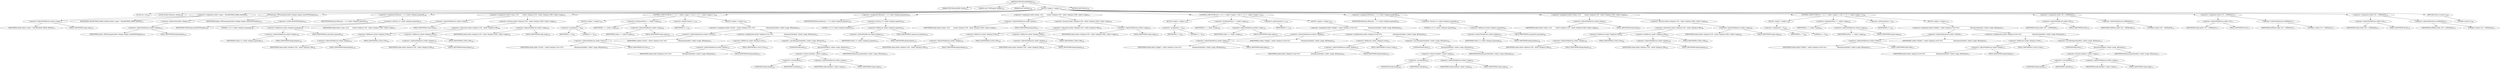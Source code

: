 digraph "TIFFCIELabToRGBInit" {  
"6973" [label = <(METHOD,TIFFCIELabToRGBInit)<SUB>135</SUB>> ]
"6974" [label = <(PARAM,TIFFCIELabToRGB *cielab)<SUB>135</SUB>> ]
"6975" [label = <(PARAM,const TIFFDisplay *display)<SUB>135</SUB>> ]
"6976" [label = <(PARAM,float *refWhite)<SUB>136</SUB>> ]
"6977" [label = <(BLOCK,&lt;empty&gt;,&lt;empty&gt;)<SUB>137</SUB>> ]
"6978" [label = <(LOCAL,int i: int)<SUB>138</SUB>> ]
"6979" [label = <(LOCAL,double dfGamma: double)<SUB>139</SUB>> ]
"6980" [label = <(&lt;operator&gt;.assignment,cielab-&gt;range = CIELABTORGB_TABLE_RANGE)<SUB>141</SUB>> ]
"6981" [label = <(&lt;operator&gt;.indirectFieldAccess,cielab-&gt;range)<SUB>141</SUB>> ]
"6982" [label = <(IDENTIFIER,cielab,cielab-&gt;range = CIELABTORGB_TABLE_RANGE)<SUB>141</SUB>> ]
"6983" [label = <(FIELD_IDENTIFIER,range,range)<SUB>141</SUB>> ]
"6984" [label = <(IDENTIFIER,CIELABTORGB_TABLE_RANGE,cielab-&gt;range = CIELABTORGB_TABLE_RANGE)<SUB>141</SUB>> ]
"6985" [label = <(_TIFFmemcpy,_TIFFmemcpy(&amp;cielab-&gt;display, display, sizeof(TIFFDisplay)))<SUB>143</SUB>> ]
"6986" [label = <(&lt;operator&gt;.addressOf,&amp;cielab-&gt;display)<SUB>143</SUB>> ]
"6987" [label = <(&lt;operator&gt;.indirectFieldAccess,cielab-&gt;display)<SUB>143</SUB>> ]
"6988" [label = <(IDENTIFIER,cielab,_TIFFmemcpy(&amp;cielab-&gt;display, display, sizeof(TIFFDisplay)))<SUB>143</SUB>> ]
"6989" [label = <(FIELD_IDENTIFIER,display,display)<SUB>143</SUB>> ]
"6990" [label = <(IDENTIFIER,display,_TIFFmemcpy(&amp;cielab-&gt;display, display, sizeof(TIFFDisplay)))<SUB>143</SUB>> ]
"6991" [label = <(&lt;operator&gt;.sizeOf,sizeof(TIFFDisplay))<SUB>143</SUB>> ]
"6992" [label = <(IDENTIFIER,TIFFDisplay,sizeof(TIFFDisplay))<SUB>143</SUB>> ]
"6993" [label = <(&lt;operator&gt;.assignment,dfGamma = 1.0 / cielab-&gt;display.d_gammaR)<SUB>146</SUB>> ]
"6994" [label = <(IDENTIFIER,dfGamma,dfGamma = 1.0 / cielab-&gt;display.d_gammaR)<SUB>146</SUB>> ]
"6995" [label = <(&lt;operator&gt;.division,1.0 / cielab-&gt;display.d_gammaR)<SUB>146</SUB>> ]
"6996" [label = <(LITERAL,1.0,1.0 / cielab-&gt;display.d_gammaR)<SUB>146</SUB>> ]
"6997" [label = <(&lt;operator&gt;.fieldAccess,cielab-&gt;display.d_gammaR)<SUB>146</SUB>> ]
"6998" [label = <(&lt;operator&gt;.indirectFieldAccess,cielab-&gt;display)<SUB>146</SUB>> ]
"6999" [label = <(IDENTIFIER,cielab,1.0 / cielab-&gt;display.d_gammaR)<SUB>146</SUB>> ]
"7000" [label = <(FIELD_IDENTIFIER,display,display)<SUB>146</SUB>> ]
"7001" [label = <(FIELD_IDENTIFIER,d_gammaR,d_gammaR)<SUB>146</SUB>> ]
"7002" [label = <(&lt;operator&gt;.assignment,cielab-&gt;rstep =\012        (cielab-&gt;display.d_YCR - cielab-&gt;display.d_Y0R) / cielab-&gt;range)<SUB>147</SUB>> ]
"7003" [label = <(&lt;operator&gt;.indirectFieldAccess,cielab-&gt;rstep)<SUB>147</SUB>> ]
"7004" [label = <(IDENTIFIER,cielab,cielab-&gt;rstep =\012        (cielab-&gt;display.d_YCR - cielab-&gt;display.d_Y0R) / cielab-&gt;range)<SUB>147</SUB>> ]
"7005" [label = <(FIELD_IDENTIFIER,rstep,rstep)<SUB>147</SUB>> ]
"7006" [label = <(&lt;operator&gt;.division,(cielab-&gt;display.d_YCR - cielab-&gt;display.d_Y0R) / cielab-&gt;range)<SUB>148</SUB>> ]
"7007" [label = <(&lt;operator&gt;.subtraction,cielab-&gt;display.d_YCR - cielab-&gt;display.d_Y0R)<SUB>148</SUB>> ]
"7008" [label = <(&lt;operator&gt;.fieldAccess,cielab-&gt;display.d_YCR)<SUB>148</SUB>> ]
"7009" [label = <(&lt;operator&gt;.indirectFieldAccess,cielab-&gt;display)<SUB>148</SUB>> ]
"7010" [label = <(IDENTIFIER,cielab,cielab-&gt;display.d_YCR - cielab-&gt;display.d_Y0R)<SUB>148</SUB>> ]
"7011" [label = <(FIELD_IDENTIFIER,display,display)<SUB>148</SUB>> ]
"7012" [label = <(FIELD_IDENTIFIER,d_YCR,d_YCR)<SUB>148</SUB>> ]
"7013" [label = <(&lt;operator&gt;.fieldAccess,cielab-&gt;display.d_Y0R)<SUB>148</SUB>> ]
"7014" [label = <(&lt;operator&gt;.indirectFieldAccess,cielab-&gt;display)<SUB>148</SUB>> ]
"7015" [label = <(IDENTIFIER,cielab,cielab-&gt;display.d_YCR - cielab-&gt;display.d_Y0R)<SUB>148</SUB>> ]
"7016" [label = <(FIELD_IDENTIFIER,display,display)<SUB>148</SUB>> ]
"7017" [label = <(FIELD_IDENTIFIER,d_Y0R,d_Y0R)<SUB>148</SUB>> ]
"7018" [label = <(&lt;operator&gt;.indirectFieldAccess,cielab-&gt;range)<SUB>148</SUB>> ]
"7019" [label = <(IDENTIFIER,cielab,(cielab-&gt;display.d_YCR - cielab-&gt;display.d_Y0R) / cielab-&gt;range)<SUB>148</SUB>> ]
"7020" [label = <(FIELD_IDENTIFIER,range,range)<SUB>148</SUB>> ]
"7021" [label = <(CONTROL_STRUCTURE,for (i = 0;i &lt;= cielab-&gt;range;i++),for (i = 0;i &lt;= cielab-&gt;range;i++))<SUB>149</SUB>> ]
"7022" [label = <(BLOCK,&lt;empty&gt;,&lt;empty&gt;)<SUB>149</SUB>> ]
"7023" [label = <(&lt;operator&gt;.assignment,i = 0)<SUB>149</SUB>> ]
"7024" [label = <(IDENTIFIER,i,i = 0)<SUB>149</SUB>> ]
"7025" [label = <(LITERAL,0,i = 0)<SUB>149</SUB>> ]
"7026" [label = <(&lt;operator&gt;.lessEqualsThan,i &lt;= cielab-&gt;range)<SUB>149</SUB>> ]
"7027" [label = <(IDENTIFIER,i,i &lt;= cielab-&gt;range)<SUB>149</SUB>> ]
"7028" [label = <(&lt;operator&gt;.indirectFieldAccess,cielab-&gt;range)<SUB>149</SUB>> ]
"7029" [label = <(IDENTIFIER,cielab,i &lt;= cielab-&gt;range)<SUB>149</SUB>> ]
"7030" [label = <(FIELD_IDENTIFIER,range,range)<SUB>149</SUB>> ]
"7031" [label = <(&lt;operator&gt;.postIncrement,i++)<SUB>149</SUB>> ]
"7032" [label = <(IDENTIFIER,i,i++)<SUB>149</SUB>> ]
"7033" [label = <(BLOCK,&lt;empty&gt;,&lt;empty&gt;)<SUB>150</SUB>> ]
"7034" [label = <(&lt;operator&gt;.assignment,cielab-&gt;Yr2r[i] = cielab-&gt;display.d_Vrwr *\012                          ((float)pow((double)i / cielab-&gt;range, dfGamma)))<SUB>151</SUB>> ]
"7035" [label = <(&lt;operator&gt;.indirectIndexAccess,cielab-&gt;Yr2r[i])<SUB>151</SUB>> ]
"7036" [label = <(&lt;operator&gt;.indirectFieldAccess,cielab-&gt;Yr2r)<SUB>151</SUB>> ]
"7037" [label = <(IDENTIFIER,cielab,cielab-&gt;Yr2r[i] = cielab-&gt;display.d_Vrwr *\012                          ((float)pow((double)i / cielab-&gt;range, dfGamma)))<SUB>151</SUB>> ]
"7038" [label = <(FIELD_IDENTIFIER,Yr2r,Yr2r)<SUB>151</SUB>> ]
"7039" [label = <(IDENTIFIER,i,cielab-&gt;Yr2r[i] = cielab-&gt;display.d_Vrwr *\012                          ((float)pow((double)i / cielab-&gt;range, dfGamma)))<SUB>151</SUB>> ]
"7040" [label = <(&lt;operator&gt;.multiplication,cielab-&gt;display.d_Vrwr *\012                          ((float)pow((double)i / cielab-&gt;range, dfGamma)))<SUB>151</SUB>> ]
"7041" [label = <(&lt;operator&gt;.fieldAccess,cielab-&gt;display.d_Vrwr)<SUB>151</SUB>> ]
"7042" [label = <(&lt;operator&gt;.indirectFieldAccess,cielab-&gt;display)<SUB>151</SUB>> ]
"7043" [label = <(IDENTIFIER,cielab,cielab-&gt;display.d_Vrwr *\012                          ((float)pow((double)i / cielab-&gt;range, dfGamma)))<SUB>151</SUB>> ]
"7044" [label = <(FIELD_IDENTIFIER,display,display)<SUB>151</SUB>> ]
"7045" [label = <(FIELD_IDENTIFIER,d_Vrwr,d_Vrwr)<SUB>151</SUB>> ]
"7046" [label = <(&lt;operator&gt;.cast,(float)pow((double)i / cielab-&gt;range, dfGamma))<SUB>152</SUB>> ]
"7047" [label = <(UNKNOWN,float,float)<SUB>152</SUB>> ]
"7048" [label = <(pow,pow((double)i / cielab-&gt;range, dfGamma))<SUB>152</SUB>> ]
"7049" [label = <(&lt;operator&gt;.division,(double)i / cielab-&gt;range)<SUB>152</SUB>> ]
"7050" [label = <(&lt;operator&gt;.cast,(double)i)<SUB>152</SUB>> ]
"7051" [label = <(UNKNOWN,double,double)<SUB>152</SUB>> ]
"7052" [label = <(IDENTIFIER,i,(double)i)<SUB>152</SUB>> ]
"7053" [label = <(&lt;operator&gt;.indirectFieldAccess,cielab-&gt;range)<SUB>152</SUB>> ]
"7054" [label = <(IDENTIFIER,cielab,(double)i / cielab-&gt;range)<SUB>152</SUB>> ]
"7055" [label = <(FIELD_IDENTIFIER,range,range)<SUB>152</SUB>> ]
"7056" [label = <(IDENTIFIER,dfGamma,pow((double)i / cielab-&gt;range, dfGamma))<SUB>152</SUB>> ]
"7057" [label = <(&lt;operator&gt;.assignment,dfGamma = 1.0 / cielab-&gt;display.d_gammaG)<SUB>156</SUB>> ]
"7058" [label = <(IDENTIFIER,dfGamma,dfGamma = 1.0 / cielab-&gt;display.d_gammaG)<SUB>156</SUB>> ]
"7059" [label = <(&lt;operator&gt;.division,1.0 / cielab-&gt;display.d_gammaG)<SUB>156</SUB>> ]
"7060" [label = <(LITERAL,1.0,1.0 / cielab-&gt;display.d_gammaG)<SUB>156</SUB>> ]
"7061" [label = <(&lt;operator&gt;.fieldAccess,cielab-&gt;display.d_gammaG)<SUB>156</SUB>> ]
"7062" [label = <(&lt;operator&gt;.indirectFieldAccess,cielab-&gt;display)<SUB>156</SUB>> ]
"7063" [label = <(IDENTIFIER,cielab,1.0 / cielab-&gt;display.d_gammaG)<SUB>156</SUB>> ]
"7064" [label = <(FIELD_IDENTIFIER,display,display)<SUB>156</SUB>> ]
"7065" [label = <(FIELD_IDENTIFIER,d_gammaG,d_gammaG)<SUB>156</SUB>> ]
"7066" [label = <(&lt;operator&gt;.assignment,cielab-&gt;gstep =\012        (cielab-&gt;display.d_YCR - cielab-&gt;display.d_Y0R) / cielab-&gt;range)<SUB>157</SUB>> ]
"7067" [label = <(&lt;operator&gt;.indirectFieldAccess,cielab-&gt;gstep)<SUB>157</SUB>> ]
"7068" [label = <(IDENTIFIER,cielab,cielab-&gt;gstep =\012        (cielab-&gt;display.d_YCR - cielab-&gt;display.d_Y0R) / cielab-&gt;range)<SUB>157</SUB>> ]
"7069" [label = <(FIELD_IDENTIFIER,gstep,gstep)<SUB>157</SUB>> ]
"7070" [label = <(&lt;operator&gt;.division,(cielab-&gt;display.d_YCR - cielab-&gt;display.d_Y0R) / cielab-&gt;range)<SUB>158</SUB>> ]
"7071" [label = <(&lt;operator&gt;.subtraction,cielab-&gt;display.d_YCR - cielab-&gt;display.d_Y0R)<SUB>158</SUB>> ]
"7072" [label = <(&lt;operator&gt;.fieldAccess,cielab-&gt;display.d_YCR)<SUB>158</SUB>> ]
"7073" [label = <(&lt;operator&gt;.indirectFieldAccess,cielab-&gt;display)<SUB>158</SUB>> ]
"7074" [label = <(IDENTIFIER,cielab,cielab-&gt;display.d_YCR - cielab-&gt;display.d_Y0R)<SUB>158</SUB>> ]
"7075" [label = <(FIELD_IDENTIFIER,display,display)<SUB>158</SUB>> ]
"7076" [label = <(FIELD_IDENTIFIER,d_YCR,d_YCR)<SUB>158</SUB>> ]
"7077" [label = <(&lt;operator&gt;.fieldAccess,cielab-&gt;display.d_Y0R)<SUB>158</SUB>> ]
"7078" [label = <(&lt;operator&gt;.indirectFieldAccess,cielab-&gt;display)<SUB>158</SUB>> ]
"7079" [label = <(IDENTIFIER,cielab,cielab-&gt;display.d_YCR - cielab-&gt;display.d_Y0R)<SUB>158</SUB>> ]
"7080" [label = <(FIELD_IDENTIFIER,display,display)<SUB>158</SUB>> ]
"7081" [label = <(FIELD_IDENTIFIER,d_Y0R,d_Y0R)<SUB>158</SUB>> ]
"7082" [label = <(&lt;operator&gt;.indirectFieldAccess,cielab-&gt;range)<SUB>158</SUB>> ]
"7083" [label = <(IDENTIFIER,cielab,(cielab-&gt;display.d_YCR - cielab-&gt;display.d_Y0R) / cielab-&gt;range)<SUB>158</SUB>> ]
"7084" [label = <(FIELD_IDENTIFIER,range,range)<SUB>158</SUB>> ]
"7085" [label = <(CONTROL_STRUCTURE,for (i = 0;i &lt;= cielab-&gt;range;i++),for (i = 0;i &lt;= cielab-&gt;range;i++))<SUB>159</SUB>> ]
"7086" [label = <(BLOCK,&lt;empty&gt;,&lt;empty&gt;)<SUB>159</SUB>> ]
"7087" [label = <(&lt;operator&gt;.assignment,i = 0)<SUB>159</SUB>> ]
"7088" [label = <(IDENTIFIER,i,i = 0)<SUB>159</SUB>> ]
"7089" [label = <(LITERAL,0,i = 0)<SUB>159</SUB>> ]
"7090" [label = <(&lt;operator&gt;.lessEqualsThan,i &lt;= cielab-&gt;range)<SUB>159</SUB>> ]
"7091" [label = <(IDENTIFIER,i,i &lt;= cielab-&gt;range)<SUB>159</SUB>> ]
"7092" [label = <(&lt;operator&gt;.indirectFieldAccess,cielab-&gt;range)<SUB>159</SUB>> ]
"7093" [label = <(IDENTIFIER,cielab,i &lt;= cielab-&gt;range)<SUB>159</SUB>> ]
"7094" [label = <(FIELD_IDENTIFIER,range,range)<SUB>159</SUB>> ]
"7095" [label = <(&lt;operator&gt;.postIncrement,i++)<SUB>159</SUB>> ]
"7096" [label = <(IDENTIFIER,i,i++)<SUB>159</SUB>> ]
"7097" [label = <(BLOCK,&lt;empty&gt;,&lt;empty&gt;)<SUB>160</SUB>> ]
"7098" [label = <(&lt;operator&gt;.assignment,cielab-&gt;Yg2g[i] = cielab-&gt;display.d_Vrwg *\012                          ((float)pow((double)i / cielab-&gt;range, dfGamma)))<SUB>161</SUB>> ]
"7099" [label = <(&lt;operator&gt;.indirectIndexAccess,cielab-&gt;Yg2g[i])<SUB>161</SUB>> ]
"7100" [label = <(&lt;operator&gt;.indirectFieldAccess,cielab-&gt;Yg2g)<SUB>161</SUB>> ]
"7101" [label = <(IDENTIFIER,cielab,cielab-&gt;Yg2g[i] = cielab-&gt;display.d_Vrwg *\012                          ((float)pow((double)i / cielab-&gt;range, dfGamma)))<SUB>161</SUB>> ]
"7102" [label = <(FIELD_IDENTIFIER,Yg2g,Yg2g)<SUB>161</SUB>> ]
"7103" [label = <(IDENTIFIER,i,cielab-&gt;Yg2g[i] = cielab-&gt;display.d_Vrwg *\012                          ((float)pow((double)i / cielab-&gt;range, dfGamma)))<SUB>161</SUB>> ]
"7104" [label = <(&lt;operator&gt;.multiplication,cielab-&gt;display.d_Vrwg *\012                          ((float)pow((double)i / cielab-&gt;range, dfGamma)))<SUB>161</SUB>> ]
"7105" [label = <(&lt;operator&gt;.fieldAccess,cielab-&gt;display.d_Vrwg)<SUB>161</SUB>> ]
"7106" [label = <(&lt;operator&gt;.indirectFieldAccess,cielab-&gt;display)<SUB>161</SUB>> ]
"7107" [label = <(IDENTIFIER,cielab,cielab-&gt;display.d_Vrwg *\012                          ((float)pow((double)i / cielab-&gt;range, dfGamma)))<SUB>161</SUB>> ]
"7108" [label = <(FIELD_IDENTIFIER,display,display)<SUB>161</SUB>> ]
"7109" [label = <(FIELD_IDENTIFIER,d_Vrwg,d_Vrwg)<SUB>161</SUB>> ]
"7110" [label = <(&lt;operator&gt;.cast,(float)pow((double)i / cielab-&gt;range, dfGamma))<SUB>162</SUB>> ]
"7111" [label = <(UNKNOWN,float,float)<SUB>162</SUB>> ]
"7112" [label = <(pow,pow((double)i / cielab-&gt;range, dfGamma))<SUB>162</SUB>> ]
"7113" [label = <(&lt;operator&gt;.division,(double)i / cielab-&gt;range)<SUB>162</SUB>> ]
"7114" [label = <(&lt;operator&gt;.cast,(double)i)<SUB>162</SUB>> ]
"7115" [label = <(UNKNOWN,double,double)<SUB>162</SUB>> ]
"7116" [label = <(IDENTIFIER,i,(double)i)<SUB>162</SUB>> ]
"7117" [label = <(&lt;operator&gt;.indirectFieldAccess,cielab-&gt;range)<SUB>162</SUB>> ]
"7118" [label = <(IDENTIFIER,cielab,(double)i / cielab-&gt;range)<SUB>162</SUB>> ]
"7119" [label = <(FIELD_IDENTIFIER,range,range)<SUB>162</SUB>> ]
"7120" [label = <(IDENTIFIER,dfGamma,pow((double)i / cielab-&gt;range, dfGamma))<SUB>162</SUB>> ]
"7121" [label = <(&lt;operator&gt;.assignment,dfGamma = 1.0 / cielab-&gt;display.d_gammaB)<SUB>166</SUB>> ]
"7122" [label = <(IDENTIFIER,dfGamma,dfGamma = 1.0 / cielab-&gt;display.d_gammaB)<SUB>166</SUB>> ]
"7123" [label = <(&lt;operator&gt;.division,1.0 / cielab-&gt;display.d_gammaB)<SUB>166</SUB>> ]
"7124" [label = <(LITERAL,1.0,1.0 / cielab-&gt;display.d_gammaB)<SUB>166</SUB>> ]
"7125" [label = <(&lt;operator&gt;.fieldAccess,cielab-&gt;display.d_gammaB)<SUB>166</SUB>> ]
"7126" [label = <(&lt;operator&gt;.indirectFieldAccess,cielab-&gt;display)<SUB>166</SUB>> ]
"7127" [label = <(IDENTIFIER,cielab,1.0 / cielab-&gt;display.d_gammaB)<SUB>166</SUB>> ]
"7128" [label = <(FIELD_IDENTIFIER,display,display)<SUB>166</SUB>> ]
"7129" [label = <(FIELD_IDENTIFIER,d_gammaB,d_gammaB)<SUB>166</SUB>> ]
"7130" [label = <(&lt;operator&gt;.assignment,cielab-&gt;bstep =\012        (cielab-&gt;display.d_YCR - cielab-&gt;display.d_Y0R) / cielab-&gt;range)<SUB>167</SUB>> ]
"7131" [label = <(&lt;operator&gt;.indirectFieldAccess,cielab-&gt;bstep)<SUB>167</SUB>> ]
"7132" [label = <(IDENTIFIER,cielab,cielab-&gt;bstep =\012        (cielab-&gt;display.d_YCR - cielab-&gt;display.d_Y0R) / cielab-&gt;range)<SUB>167</SUB>> ]
"7133" [label = <(FIELD_IDENTIFIER,bstep,bstep)<SUB>167</SUB>> ]
"7134" [label = <(&lt;operator&gt;.division,(cielab-&gt;display.d_YCR - cielab-&gt;display.d_Y0R) / cielab-&gt;range)<SUB>168</SUB>> ]
"7135" [label = <(&lt;operator&gt;.subtraction,cielab-&gt;display.d_YCR - cielab-&gt;display.d_Y0R)<SUB>168</SUB>> ]
"7136" [label = <(&lt;operator&gt;.fieldAccess,cielab-&gt;display.d_YCR)<SUB>168</SUB>> ]
"7137" [label = <(&lt;operator&gt;.indirectFieldAccess,cielab-&gt;display)<SUB>168</SUB>> ]
"7138" [label = <(IDENTIFIER,cielab,cielab-&gt;display.d_YCR - cielab-&gt;display.d_Y0R)<SUB>168</SUB>> ]
"7139" [label = <(FIELD_IDENTIFIER,display,display)<SUB>168</SUB>> ]
"7140" [label = <(FIELD_IDENTIFIER,d_YCR,d_YCR)<SUB>168</SUB>> ]
"7141" [label = <(&lt;operator&gt;.fieldAccess,cielab-&gt;display.d_Y0R)<SUB>168</SUB>> ]
"7142" [label = <(&lt;operator&gt;.indirectFieldAccess,cielab-&gt;display)<SUB>168</SUB>> ]
"7143" [label = <(IDENTIFIER,cielab,cielab-&gt;display.d_YCR - cielab-&gt;display.d_Y0R)<SUB>168</SUB>> ]
"7144" [label = <(FIELD_IDENTIFIER,display,display)<SUB>168</SUB>> ]
"7145" [label = <(FIELD_IDENTIFIER,d_Y0R,d_Y0R)<SUB>168</SUB>> ]
"7146" [label = <(&lt;operator&gt;.indirectFieldAccess,cielab-&gt;range)<SUB>168</SUB>> ]
"7147" [label = <(IDENTIFIER,cielab,(cielab-&gt;display.d_YCR - cielab-&gt;display.d_Y0R) / cielab-&gt;range)<SUB>168</SUB>> ]
"7148" [label = <(FIELD_IDENTIFIER,range,range)<SUB>168</SUB>> ]
"7149" [label = <(CONTROL_STRUCTURE,for (i = 0;i &lt;= cielab-&gt;range;i++),for (i = 0;i &lt;= cielab-&gt;range;i++))<SUB>169</SUB>> ]
"7150" [label = <(BLOCK,&lt;empty&gt;,&lt;empty&gt;)<SUB>169</SUB>> ]
"7151" [label = <(&lt;operator&gt;.assignment,i = 0)<SUB>169</SUB>> ]
"7152" [label = <(IDENTIFIER,i,i = 0)<SUB>169</SUB>> ]
"7153" [label = <(LITERAL,0,i = 0)<SUB>169</SUB>> ]
"7154" [label = <(&lt;operator&gt;.lessEqualsThan,i &lt;= cielab-&gt;range)<SUB>169</SUB>> ]
"7155" [label = <(IDENTIFIER,i,i &lt;= cielab-&gt;range)<SUB>169</SUB>> ]
"7156" [label = <(&lt;operator&gt;.indirectFieldAccess,cielab-&gt;range)<SUB>169</SUB>> ]
"7157" [label = <(IDENTIFIER,cielab,i &lt;= cielab-&gt;range)<SUB>169</SUB>> ]
"7158" [label = <(FIELD_IDENTIFIER,range,range)<SUB>169</SUB>> ]
"7159" [label = <(&lt;operator&gt;.postIncrement,i++)<SUB>169</SUB>> ]
"7160" [label = <(IDENTIFIER,i,i++)<SUB>169</SUB>> ]
"7161" [label = <(BLOCK,&lt;empty&gt;,&lt;empty&gt;)<SUB>170</SUB>> ]
"7162" [label = <(&lt;operator&gt;.assignment,cielab-&gt;Yb2b[i] = cielab-&gt;display.d_Vrwb *\012                          ((float)pow((double)i / cielab-&gt;range, dfGamma)))<SUB>171</SUB>> ]
"7163" [label = <(&lt;operator&gt;.indirectIndexAccess,cielab-&gt;Yb2b[i])<SUB>171</SUB>> ]
"7164" [label = <(&lt;operator&gt;.indirectFieldAccess,cielab-&gt;Yb2b)<SUB>171</SUB>> ]
"7165" [label = <(IDENTIFIER,cielab,cielab-&gt;Yb2b[i] = cielab-&gt;display.d_Vrwb *\012                          ((float)pow((double)i / cielab-&gt;range, dfGamma)))<SUB>171</SUB>> ]
"7166" [label = <(FIELD_IDENTIFIER,Yb2b,Yb2b)<SUB>171</SUB>> ]
"7167" [label = <(IDENTIFIER,i,cielab-&gt;Yb2b[i] = cielab-&gt;display.d_Vrwb *\012                          ((float)pow((double)i / cielab-&gt;range, dfGamma)))<SUB>171</SUB>> ]
"7168" [label = <(&lt;operator&gt;.multiplication,cielab-&gt;display.d_Vrwb *\012                          ((float)pow((double)i / cielab-&gt;range, dfGamma)))<SUB>171</SUB>> ]
"7169" [label = <(&lt;operator&gt;.fieldAccess,cielab-&gt;display.d_Vrwb)<SUB>171</SUB>> ]
"7170" [label = <(&lt;operator&gt;.indirectFieldAccess,cielab-&gt;display)<SUB>171</SUB>> ]
"7171" [label = <(IDENTIFIER,cielab,cielab-&gt;display.d_Vrwb *\012                          ((float)pow((double)i / cielab-&gt;range, dfGamma)))<SUB>171</SUB>> ]
"7172" [label = <(FIELD_IDENTIFIER,display,display)<SUB>171</SUB>> ]
"7173" [label = <(FIELD_IDENTIFIER,d_Vrwb,d_Vrwb)<SUB>171</SUB>> ]
"7174" [label = <(&lt;operator&gt;.cast,(float)pow((double)i / cielab-&gt;range, dfGamma))<SUB>172</SUB>> ]
"7175" [label = <(UNKNOWN,float,float)<SUB>172</SUB>> ]
"7176" [label = <(pow,pow((double)i / cielab-&gt;range, dfGamma))<SUB>172</SUB>> ]
"7177" [label = <(&lt;operator&gt;.division,(double)i / cielab-&gt;range)<SUB>172</SUB>> ]
"7178" [label = <(&lt;operator&gt;.cast,(double)i)<SUB>172</SUB>> ]
"7179" [label = <(UNKNOWN,double,double)<SUB>172</SUB>> ]
"7180" [label = <(IDENTIFIER,i,(double)i)<SUB>172</SUB>> ]
"7181" [label = <(&lt;operator&gt;.indirectFieldAccess,cielab-&gt;range)<SUB>172</SUB>> ]
"7182" [label = <(IDENTIFIER,cielab,(double)i / cielab-&gt;range)<SUB>172</SUB>> ]
"7183" [label = <(FIELD_IDENTIFIER,range,range)<SUB>172</SUB>> ]
"7184" [label = <(IDENTIFIER,dfGamma,pow((double)i / cielab-&gt;range, dfGamma))<SUB>172</SUB>> ]
"7185" [label = <(&lt;operator&gt;.assignment,cielab-&gt;X0 = refWhite[0])<SUB>176</SUB>> ]
"7186" [label = <(&lt;operator&gt;.indirectFieldAccess,cielab-&gt;X0)<SUB>176</SUB>> ]
"7187" [label = <(IDENTIFIER,cielab,cielab-&gt;X0 = refWhite[0])<SUB>176</SUB>> ]
"7188" [label = <(FIELD_IDENTIFIER,X0,X0)<SUB>176</SUB>> ]
"7189" [label = <(&lt;operator&gt;.indirectIndexAccess,refWhite[0])<SUB>176</SUB>> ]
"7190" [label = <(IDENTIFIER,refWhite,cielab-&gt;X0 = refWhite[0])<SUB>176</SUB>> ]
"7191" [label = <(LITERAL,0,cielab-&gt;X0 = refWhite[0])<SUB>176</SUB>> ]
"7192" [label = <(&lt;operator&gt;.assignment,cielab-&gt;Y0 = refWhite[1])<SUB>177</SUB>> ]
"7193" [label = <(&lt;operator&gt;.indirectFieldAccess,cielab-&gt;Y0)<SUB>177</SUB>> ]
"7194" [label = <(IDENTIFIER,cielab,cielab-&gt;Y0 = refWhite[1])<SUB>177</SUB>> ]
"7195" [label = <(FIELD_IDENTIFIER,Y0,Y0)<SUB>177</SUB>> ]
"7196" [label = <(&lt;operator&gt;.indirectIndexAccess,refWhite[1])<SUB>177</SUB>> ]
"7197" [label = <(IDENTIFIER,refWhite,cielab-&gt;Y0 = refWhite[1])<SUB>177</SUB>> ]
"7198" [label = <(LITERAL,1,cielab-&gt;Y0 = refWhite[1])<SUB>177</SUB>> ]
"7199" [label = <(&lt;operator&gt;.assignment,cielab-&gt;Z0 = refWhite[2])<SUB>178</SUB>> ]
"7200" [label = <(&lt;operator&gt;.indirectFieldAccess,cielab-&gt;Z0)<SUB>178</SUB>> ]
"7201" [label = <(IDENTIFIER,cielab,cielab-&gt;Z0 = refWhite[2])<SUB>178</SUB>> ]
"7202" [label = <(FIELD_IDENTIFIER,Z0,Z0)<SUB>178</SUB>> ]
"7203" [label = <(&lt;operator&gt;.indirectIndexAccess,refWhite[2])<SUB>178</SUB>> ]
"7204" [label = <(IDENTIFIER,refWhite,cielab-&gt;Z0 = refWhite[2])<SUB>178</SUB>> ]
"7205" [label = <(LITERAL,2,cielab-&gt;Z0 = refWhite[2])<SUB>178</SUB>> ]
"7206" [label = <(RETURN,return 0;,return 0;)<SUB>180</SUB>> ]
"7207" [label = <(LITERAL,0,return 0;)<SUB>180</SUB>> ]
"7208" [label = <(METHOD_RETURN,int)<SUB>135</SUB>> ]
  "6973" -> "6974" 
  "6973" -> "6975" 
  "6973" -> "6976" 
  "6973" -> "6977" 
  "6973" -> "7208" 
  "6977" -> "6978" 
  "6977" -> "6979" 
  "6977" -> "6980" 
  "6977" -> "6985" 
  "6977" -> "6993" 
  "6977" -> "7002" 
  "6977" -> "7021" 
  "6977" -> "7057" 
  "6977" -> "7066" 
  "6977" -> "7085" 
  "6977" -> "7121" 
  "6977" -> "7130" 
  "6977" -> "7149" 
  "6977" -> "7185" 
  "6977" -> "7192" 
  "6977" -> "7199" 
  "6977" -> "7206" 
  "6980" -> "6981" 
  "6980" -> "6984" 
  "6981" -> "6982" 
  "6981" -> "6983" 
  "6985" -> "6986" 
  "6985" -> "6990" 
  "6985" -> "6991" 
  "6986" -> "6987" 
  "6987" -> "6988" 
  "6987" -> "6989" 
  "6991" -> "6992" 
  "6993" -> "6994" 
  "6993" -> "6995" 
  "6995" -> "6996" 
  "6995" -> "6997" 
  "6997" -> "6998" 
  "6997" -> "7001" 
  "6998" -> "6999" 
  "6998" -> "7000" 
  "7002" -> "7003" 
  "7002" -> "7006" 
  "7003" -> "7004" 
  "7003" -> "7005" 
  "7006" -> "7007" 
  "7006" -> "7018" 
  "7007" -> "7008" 
  "7007" -> "7013" 
  "7008" -> "7009" 
  "7008" -> "7012" 
  "7009" -> "7010" 
  "7009" -> "7011" 
  "7013" -> "7014" 
  "7013" -> "7017" 
  "7014" -> "7015" 
  "7014" -> "7016" 
  "7018" -> "7019" 
  "7018" -> "7020" 
  "7021" -> "7022" 
  "7021" -> "7026" 
  "7021" -> "7031" 
  "7021" -> "7033" 
  "7022" -> "7023" 
  "7023" -> "7024" 
  "7023" -> "7025" 
  "7026" -> "7027" 
  "7026" -> "7028" 
  "7028" -> "7029" 
  "7028" -> "7030" 
  "7031" -> "7032" 
  "7033" -> "7034" 
  "7034" -> "7035" 
  "7034" -> "7040" 
  "7035" -> "7036" 
  "7035" -> "7039" 
  "7036" -> "7037" 
  "7036" -> "7038" 
  "7040" -> "7041" 
  "7040" -> "7046" 
  "7041" -> "7042" 
  "7041" -> "7045" 
  "7042" -> "7043" 
  "7042" -> "7044" 
  "7046" -> "7047" 
  "7046" -> "7048" 
  "7048" -> "7049" 
  "7048" -> "7056" 
  "7049" -> "7050" 
  "7049" -> "7053" 
  "7050" -> "7051" 
  "7050" -> "7052" 
  "7053" -> "7054" 
  "7053" -> "7055" 
  "7057" -> "7058" 
  "7057" -> "7059" 
  "7059" -> "7060" 
  "7059" -> "7061" 
  "7061" -> "7062" 
  "7061" -> "7065" 
  "7062" -> "7063" 
  "7062" -> "7064" 
  "7066" -> "7067" 
  "7066" -> "7070" 
  "7067" -> "7068" 
  "7067" -> "7069" 
  "7070" -> "7071" 
  "7070" -> "7082" 
  "7071" -> "7072" 
  "7071" -> "7077" 
  "7072" -> "7073" 
  "7072" -> "7076" 
  "7073" -> "7074" 
  "7073" -> "7075" 
  "7077" -> "7078" 
  "7077" -> "7081" 
  "7078" -> "7079" 
  "7078" -> "7080" 
  "7082" -> "7083" 
  "7082" -> "7084" 
  "7085" -> "7086" 
  "7085" -> "7090" 
  "7085" -> "7095" 
  "7085" -> "7097" 
  "7086" -> "7087" 
  "7087" -> "7088" 
  "7087" -> "7089" 
  "7090" -> "7091" 
  "7090" -> "7092" 
  "7092" -> "7093" 
  "7092" -> "7094" 
  "7095" -> "7096" 
  "7097" -> "7098" 
  "7098" -> "7099" 
  "7098" -> "7104" 
  "7099" -> "7100" 
  "7099" -> "7103" 
  "7100" -> "7101" 
  "7100" -> "7102" 
  "7104" -> "7105" 
  "7104" -> "7110" 
  "7105" -> "7106" 
  "7105" -> "7109" 
  "7106" -> "7107" 
  "7106" -> "7108" 
  "7110" -> "7111" 
  "7110" -> "7112" 
  "7112" -> "7113" 
  "7112" -> "7120" 
  "7113" -> "7114" 
  "7113" -> "7117" 
  "7114" -> "7115" 
  "7114" -> "7116" 
  "7117" -> "7118" 
  "7117" -> "7119" 
  "7121" -> "7122" 
  "7121" -> "7123" 
  "7123" -> "7124" 
  "7123" -> "7125" 
  "7125" -> "7126" 
  "7125" -> "7129" 
  "7126" -> "7127" 
  "7126" -> "7128" 
  "7130" -> "7131" 
  "7130" -> "7134" 
  "7131" -> "7132" 
  "7131" -> "7133" 
  "7134" -> "7135" 
  "7134" -> "7146" 
  "7135" -> "7136" 
  "7135" -> "7141" 
  "7136" -> "7137" 
  "7136" -> "7140" 
  "7137" -> "7138" 
  "7137" -> "7139" 
  "7141" -> "7142" 
  "7141" -> "7145" 
  "7142" -> "7143" 
  "7142" -> "7144" 
  "7146" -> "7147" 
  "7146" -> "7148" 
  "7149" -> "7150" 
  "7149" -> "7154" 
  "7149" -> "7159" 
  "7149" -> "7161" 
  "7150" -> "7151" 
  "7151" -> "7152" 
  "7151" -> "7153" 
  "7154" -> "7155" 
  "7154" -> "7156" 
  "7156" -> "7157" 
  "7156" -> "7158" 
  "7159" -> "7160" 
  "7161" -> "7162" 
  "7162" -> "7163" 
  "7162" -> "7168" 
  "7163" -> "7164" 
  "7163" -> "7167" 
  "7164" -> "7165" 
  "7164" -> "7166" 
  "7168" -> "7169" 
  "7168" -> "7174" 
  "7169" -> "7170" 
  "7169" -> "7173" 
  "7170" -> "7171" 
  "7170" -> "7172" 
  "7174" -> "7175" 
  "7174" -> "7176" 
  "7176" -> "7177" 
  "7176" -> "7184" 
  "7177" -> "7178" 
  "7177" -> "7181" 
  "7178" -> "7179" 
  "7178" -> "7180" 
  "7181" -> "7182" 
  "7181" -> "7183" 
  "7185" -> "7186" 
  "7185" -> "7189" 
  "7186" -> "7187" 
  "7186" -> "7188" 
  "7189" -> "7190" 
  "7189" -> "7191" 
  "7192" -> "7193" 
  "7192" -> "7196" 
  "7193" -> "7194" 
  "7193" -> "7195" 
  "7196" -> "7197" 
  "7196" -> "7198" 
  "7199" -> "7200" 
  "7199" -> "7203" 
  "7200" -> "7201" 
  "7200" -> "7202" 
  "7203" -> "7204" 
  "7203" -> "7205" 
  "7206" -> "7207" 
}
